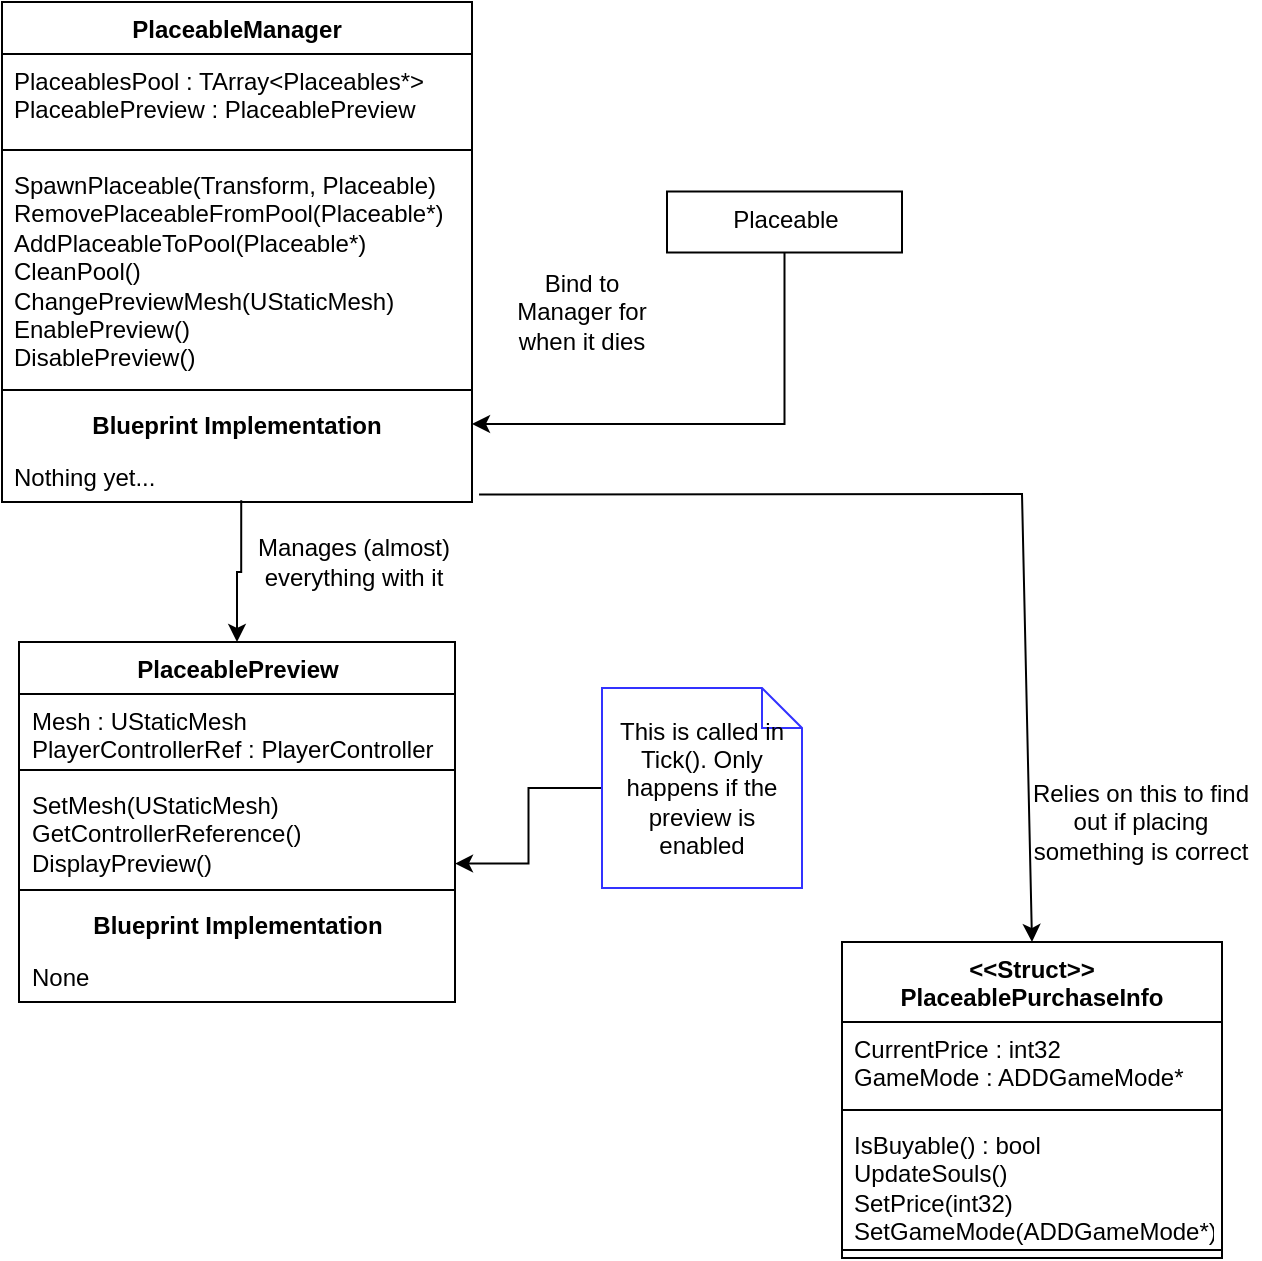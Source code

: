 <mxfile version="23.1.5" type="device">
  <diagram name="Page-1" id="QeOInz4fCezsN8UQuIfT">
    <mxGraphModel dx="989" dy="582" grid="1" gridSize="10" guides="1" tooltips="1" connect="1" arrows="1" fold="1" page="1" pageScale="1" pageWidth="850" pageHeight="1100" math="0" shadow="0">
      <root>
        <mxCell id="0" />
        <mxCell id="1" parent="0" />
        <mxCell id="o_bpRiL6lVHrsz840EUt-1" value="PlaceableManager" style="swimlane;fontStyle=1;align=center;verticalAlign=top;childLayout=stackLayout;horizontal=1;startSize=26;horizontalStack=0;resizeParent=1;resizeParentMax=0;resizeLast=0;collapsible=1;marginBottom=0;whiteSpace=wrap;html=1;" parent="1" vertex="1">
          <mxGeometry x="180" y="20" width="235" height="250" as="geometry" />
        </mxCell>
        <mxCell id="o_bpRiL6lVHrsz840EUt-2" value="PlaceablesPool : TArray&amp;lt;Placeables*&amp;gt;&lt;br&gt;PlaceablePreview : PlaceablePreview" style="text;strokeColor=none;fillColor=none;align=left;verticalAlign=top;spacingLeft=4;spacingRight=4;overflow=hidden;rotatable=0;points=[[0,0.5],[1,0.5]];portConstraint=eastwest;whiteSpace=wrap;html=1;" parent="o_bpRiL6lVHrsz840EUt-1" vertex="1">
          <mxGeometry y="26" width="235" height="44" as="geometry" />
        </mxCell>
        <mxCell id="o_bpRiL6lVHrsz840EUt-3" value="" style="line;strokeWidth=1;fillColor=none;align=left;verticalAlign=middle;spacingTop=-1;spacingLeft=3;spacingRight=3;rotatable=0;labelPosition=right;points=[];portConstraint=eastwest;strokeColor=inherit;" parent="o_bpRiL6lVHrsz840EUt-1" vertex="1">
          <mxGeometry y="70" width="235" height="8" as="geometry" />
        </mxCell>
        <mxCell id="o_bpRiL6lVHrsz840EUt-4" value="SpawnPlaceable(Transform, Placeable)&lt;br&gt;RemovePlaceableFromPool(Placeable*)&lt;br&gt;AddPlaceableToPool(Placeable*)&lt;br&gt;CleanPool()&lt;br&gt;ChangePreviewMesh(UStaticMesh)&lt;br&gt;EnablePreview()&lt;br&gt;DisablePreview()" style="text;strokeColor=none;fillColor=none;align=left;verticalAlign=top;spacingLeft=4;spacingRight=4;overflow=hidden;rotatable=0;points=[[0,0.5],[1,0.5]];portConstraint=eastwest;whiteSpace=wrap;html=1;" parent="o_bpRiL6lVHrsz840EUt-1" vertex="1">
          <mxGeometry y="78" width="235" height="112" as="geometry" />
        </mxCell>
        <mxCell id="o_bpRiL6lVHrsz840EUt-5" value="" style="line;strokeWidth=1;fillColor=none;align=left;verticalAlign=middle;spacingTop=-1;spacingLeft=3;spacingRight=3;rotatable=0;labelPosition=right;points=[];portConstraint=eastwest;strokeColor=inherit;" parent="o_bpRiL6lVHrsz840EUt-1" vertex="1">
          <mxGeometry y="190" width="235" height="8" as="geometry" />
        </mxCell>
        <mxCell id="o_bpRiL6lVHrsz840EUt-6" value="&lt;b&gt;Blueprint Implementation&lt;/b&gt;" style="text;strokeColor=none;fillColor=none;align=center;verticalAlign=top;spacingLeft=4;spacingRight=4;overflow=hidden;rotatable=0;points=[[0,0.5],[1,0.5]];portConstraint=eastwest;whiteSpace=wrap;html=1;" parent="o_bpRiL6lVHrsz840EUt-1" vertex="1">
          <mxGeometry y="198" width="235" height="26" as="geometry" />
        </mxCell>
        <mxCell id="o_bpRiL6lVHrsz840EUt-7" value="Nothing yet..." style="text;strokeColor=none;fillColor=none;align=left;verticalAlign=top;spacingLeft=4;spacingRight=4;overflow=hidden;rotatable=0;points=[[0,0.5],[1,0.5]];portConstraint=eastwest;whiteSpace=wrap;html=1;" parent="o_bpRiL6lVHrsz840EUt-1" vertex="1">
          <mxGeometry y="224" width="235" height="26" as="geometry" />
        </mxCell>
        <mxCell id="o_bpRiL6lVHrsz840EUt-15" value="" style="edgeStyle=orthogonalEdgeStyle;rounded=0;orthogonalLoop=1;jettySize=auto;html=1;" parent="1" source="o_bpRiL6lVHrsz840EUt-11" target="o_bpRiL6lVHrsz840EUt-6" edge="1">
          <mxGeometry relative="1" as="geometry" />
        </mxCell>
        <mxCell id="o_bpRiL6lVHrsz840EUt-11" value="&lt;span style=&quot;font-weight: normal;&quot;&gt;Placeable&lt;/span&gt;" style="whiteSpace=wrap;html=1;verticalAlign=top;fontStyle=1;startSize=26;" parent="1" vertex="1">
          <mxGeometry x="512.5" y="114.75" width="117.5" height="30.5" as="geometry" />
        </mxCell>
        <mxCell id="o_bpRiL6lVHrsz840EUt-13" value="Bind to Manager for when it dies" style="text;html=1;strokeColor=none;fillColor=none;align=center;verticalAlign=middle;whiteSpace=wrap;rounded=0;" parent="1" vertex="1">
          <mxGeometry x="425" y="150" width="90" height="49" as="geometry" />
        </mxCell>
        <mxCell id="0W_LbZgC0yI4kkXOjNTB-1" value="PlaceablePreview" style="swimlane;fontStyle=1;align=center;verticalAlign=top;childLayout=stackLayout;horizontal=1;startSize=26;horizontalStack=0;resizeParent=1;resizeParentMax=0;resizeLast=0;collapsible=1;marginBottom=0;whiteSpace=wrap;html=1;" parent="1" vertex="1">
          <mxGeometry x="188.5" y="340" width="218" height="180" as="geometry" />
        </mxCell>
        <mxCell id="0W_LbZgC0yI4kkXOjNTB-2" value="Mesh : UStaticMesh&lt;br&gt;PlayerControllerRef : PlayerController" style="text;strokeColor=none;fillColor=none;align=left;verticalAlign=top;spacingLeft=4;spacingRight=4;overflow=hidden;rotatable=0;points=[[0,0.5],[1,0.5]];portConstraint=eastwest;whiteSpace=wrap;html=1;" parent="0W_LbZgC0yI4kkXOjNTB-1" vertex="1">
          <mxGeometry y="26" width="218" height="34" as="geometry" />
        </mxCell>
        <mxCell id="0W_LbZgC0yI4kkXOjNTB-3" value="" style="line;strokeWidth=1;fillColor=none;align=left;verticalAlign=middle;spacingTop=-1;spacingLeft=3;spacingRight=3;rotatable=0;labelPosition=right;points=[];portConstraint=eastwest;strokeColor=inherit;" parent="0W_LbZgC0yI4kkXOjNTB-1" vertex="1">
          <mxGeometry y="60" width="218" height="8" as="geometry" />
        </mxCell>
        <mxCell id="0W_LbZgC0yI4kkXOjNTB-4" value="SetMesh(UStaticMesh)&lt;br&gt;GetControllerReference()&lt;br&gt;DisplayPreview()" style="text;strokeColor=none;fillColor=none;align=left;verticalAlign=top;spacingLeft=4;spacingRight=4;overflow=hidden;rotatable=0;points=[[0,0.5],[1,0.5]];portConstraint=eastwest;whiteSpace=wrap;html=1;" parent="0W_LbZgC0yI4kkXOjNTB-1" vertex="1">
          <mxGeometry y="68" width="218" height="52" as="geometry" />
        </mxCell>
        <mxCell id="0W_LbZgC0yI4kkXOjNTB-5" value="" style="line;strokeWidth=1;fillColor=none;align=left;verticalAlign=middle;spacingTop=-1;spacingLeft=3;spacingRight=3;rotatable=0;labelPosition=right;points=[];portConstraint=eastwest;strokeColor=inherit;" parent="0W_LbZgC0yI4kkXOjNTB-1" vertex="1">
          <mxGeometry y="120" width="218" height="8" as="geometry" />
        </mxCell>
        <mxCell id="0W_LbZgC0yI4kkXOjNTB-6" value="&lt;b&gt;Blueprint Implementation&lt;/b&gt;" style="text;strokeColor=none;fillColor=none;align=center;verticalAlign=top;spacingLeft=4;spacingRight=4;overflow=hidden;rotatable=0;points=[[0,0.5],[1,0.5]];portConstraint=eastwest;whiteSpace=wrap;html=1;" parent="0W_LbZgC0yI4kkXOjNTB-1" vertex="1">
          <mxGeometry y="128" width="218" height="26" as="geometry" />
        </mxCell>
        <mxCell id="0W_LbZgC0yI4kkXOjNTB-7" value="None" style="text;strokeColor=none;fillColor=none;align=left;verticalAlign=top;spacingLeft=4;spacingRight=4;overflow=hidden;rotatable=0;points=[[0,0.5],[1,0.5]];portConstraint=eastwest;whiteSpace=wrap;html=1;" parent="0W_LbZgC0yI4kkXOjNTB-1" vertex="1">
          <mxGeometry y="154" width="218" height="26" as="geometry" />
        </mxCell>
        <mxCell id="0W_LbZgC0yI4kkXOjNTB-8" value="" style="edgeStyle=orthogonalEdgeStyle;rounded=0;orthogonalLoop=1;jettySize=auto;html=1;exitX=0.509;exitY=0.967;exitDx=0;exitDy=0;exitPerimeter=0;entryX=0.5;entryY=0;entryDx=0;entryDy=0;" parent="1" source="o_bpRiL6lVHrsz840EUt-7" target="0W_LbZgC0yI4kkXOjNTB-1" edge="1">
          <mxGeometry relative="1" as="geometry">
            <mxPoint x="166" y="170" as="sourcePoint" />
            <mxPoint x="10" y="256" as="targetPoint" />
          </mxGeometry>
        </mxCell>
        <mxCell id="0W_LbZgC0yI4kkXOjNTB-9" value="Manages (almost) everything with it" style="text;html=1;strokeColor=none;fillColor=none;align=center;verticalAlign=middle;whiteSpace=wrap;rounded=0;" parent="1" vertex="1">
          <mxGeometry x="304.5" y="280" width="102" height="40" as="geometry" />
        </mxCell>
        <mxCell id="0W_LbZgC0yI4kkXOjNTB-11" value="" style="edgeStyle=orthogonalEdgeStyle;rounded=0;orthogonalLoop=1;jettySize=auto;html=1;entryX=1;entryY=0.823;entryDx=0;entryDy=0;entryPerimeter=0;" parent="1" source="0W_LbZgC0yI4kkXOjNTB-10" target="0W_LbZgC0yI4kkXOjNTB-4" edge="1">
          <mxGeometry relative="1" as="geometry" />
        </mxCell>
        <mxCell id="0W_LbZgC0yI4kkXOjNTB-10" value="This is called in Tick(). Only happens if the preview is enabled" style="shape=note;size=20;whiteSpace=wrap;html=1;strokeColor=#3333FF;" parent="1" vertex="1">
          <mxGeometry x="480" y="363" width="100" height="100" as="geometry" />
        </mxCell>
        <mxCell id="m_o2r3rnB0yyJD_KeGME-1" value="" style="endArrow=classic;html=1;rounded=0;exitX=1.015;exitY=0.857;exitDx=0;exitDy=0;exitPerimeter=0;entryX=0.5;entryY=0;entryDx=0;entryDy=0;" edge="1" parent="1" source="o_bpRiL6lVHrsz840EUt-7" target="m_o2r3rnB0yyJD_KeGME-2">
          <mxGeometry width="50" height="50" relative="1" as="geometry">
            <mxPoint x="490" y="310" as="sourcePoint" />
            <mxPoint x="690" y="490" as="targetPoint" />
            <Array as="points">
              <mxPoint x="690" y="266" />
            </Array>
          </mxGeometry>
        </mxCell>
        <mxCell id="m_o2r3rnB0yyJD_KeGME-2" value="&amp;lt;&amp;lt;Struct&amp;gt;&amp;gt;&lt;br&gt;PlaceablePurchaseInfo" style="swimlane;fontStyle=1;align=center;verticalAlign=top;childLayout=stackLayout;horizontal=1;startSize=40;horizontalStack=0;resizeParent=1;resizeParentMax=0;resizeLast=0;collapsible=1;marginBottom=0;whiteSpace=wrap;html=1;" vertex="1" parent="1">
          <mxGeometry x="600" y="490" width="190" height="158" as="geometry" />
        </mxCell>
        <mxCell id="m_o2r3rnB0yyJD_KeGME-3" value="CurrentPrice : int32&lt;div&gt;GameMode : ADDGameMode*&lt;/div&gt;&lt;div&gt;&lt;br&gt;&lt;/div&gt;" style="text;strokeColor=none;fillColor=none;align=left;verticalAlign=top;spacingLeft=4;spacingRight=4;overflow=hidden;rotatable=0;points=[[0,0.5],[1,0.5]];portConstraint=eastwest;whiteSpace=wrap;html=1;" vertex="1" parent="m_o2r3rnB0yyJD_KeGME-2">
          <mxGeometry y="40" width="190" height="40" as="geometry" />
        </mxCell>
        <mxCell id="m_o2r3rnB0yyJD_KeGME-4" value="" style="line;strokeWidth=1;fillColor=none;align=left;verticalAlign=middle;spacingTop=-1;spacingLeft=3;spacingRight=3;rotatable=0;labelPosition=right;points=[];portConstraint=eastwest;strokeColor=inherit;" vertex="1" parent="m_o2r3rnB0yyJD_KeGME-2">
          <mxGeometry y="80" width="190" height="8" as="geometry" />
        </mxCell>
        <mxCell id="m_o2r3rnB0yyJD_KeGME-5" value="IsBuyable() : bool&lt;br&gt;UpdateSouls()&lt;br&gt;SetPrice(int32)&lt;br&gt;SetGameMode(ADDGameMode*)" style="text;strokeColor=none;fillColor=none;align=left;verticalAlign=top;spacingLeft=4;spacingRight=4;overflow=hidden;rotatable=0;points=[[0,0.5],[1,0.5]];portConstraint=eastwest;whiteSpace=wrap;html=1;" vertex="1" parent="m_o2r3rnB0yyJD_KeGME-2">
          <mxGeometry y="88" width="190" height="62" as="geometry" />
        </mxCell>
        <mxCell id="m_o2r3rnB0yyJD_KeGME-6" value="" style="line;strokeWidth=1;fillColor=none;align=left;verticalAlign=middle;spacingTop=-1;spacingLeft=3;spacingRight=3;rotatable=0;labelPosition=right;points=[];portConstraint=eastwest;strokeColor=inherit;" vertex="1" parent="m_o2r3rnB0yyJD_KeGME-2">
          <mxGeometry y="150" width="190" height="8" as="geometry" />
        </mxCell>
        <mxCell id="m_o2r3rnB0yyJD_KeGME-9" value="Relies on this to find out if placing something is correct" style="text;html=1;align=center;verticalAlign=middle;whiteSpace=wrap;rounded=0;" vertex="1" parent="1">
          <mxGeometry x="690" y="400" width="119" height="60" as="geometry" />
        </mxCell>
      </root>
    </mxGraphModel>
  </diagram>
</mxfile>
